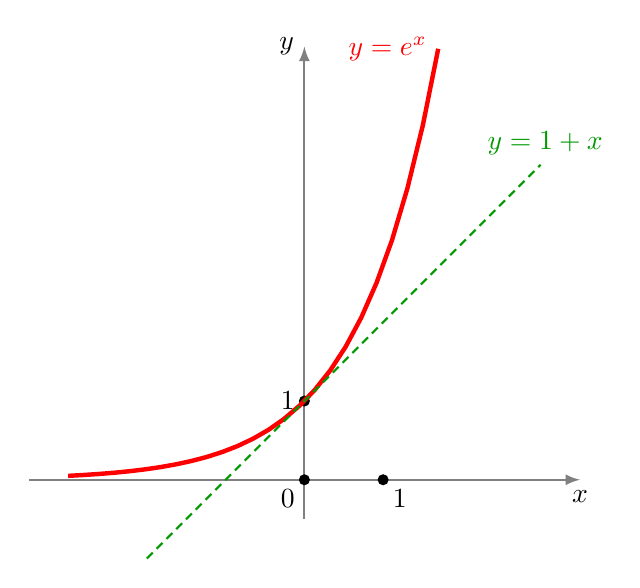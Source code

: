 ﻿\begin{tikzpicture}
      \draw[->,>=latex, gray,thick] (-3.5,0)--(3.5,0) node[below,black] {$x$};
       \draw[->,>=latex, gray,thick] (0,-0.5)--(0,5.5) node[left,black] {$y$};

       \fill (0,1) circle (2pt);
       \fill (0,0) circle (2pt);
       \fill (1,0) circle (2pt);

       \node at (0,1) [left] {$1$};
       \node at (0,0) [below left] {$0$};
       \node at (1,0) [below right] {$1$};

      \draw[ultra thick, color=red,domain=-3:1.7] plot (\x,{exp(\x)}) node[left] {$y=e^x$};
      \draw[thick, color=green!60!black,domain=-2:3,densely dashed] plot (\x,{1+\x})  node[above] {$\ y=1+x$};
%      \draw[thick, color=green!60!black,domain=2.15:-3,samples=50,densely dashed] plot (\x,{1+\x+\x*\x/2}) node[above] {$y=1+x+\frac{x^2}{2}$};
\end{tikzpicture}
